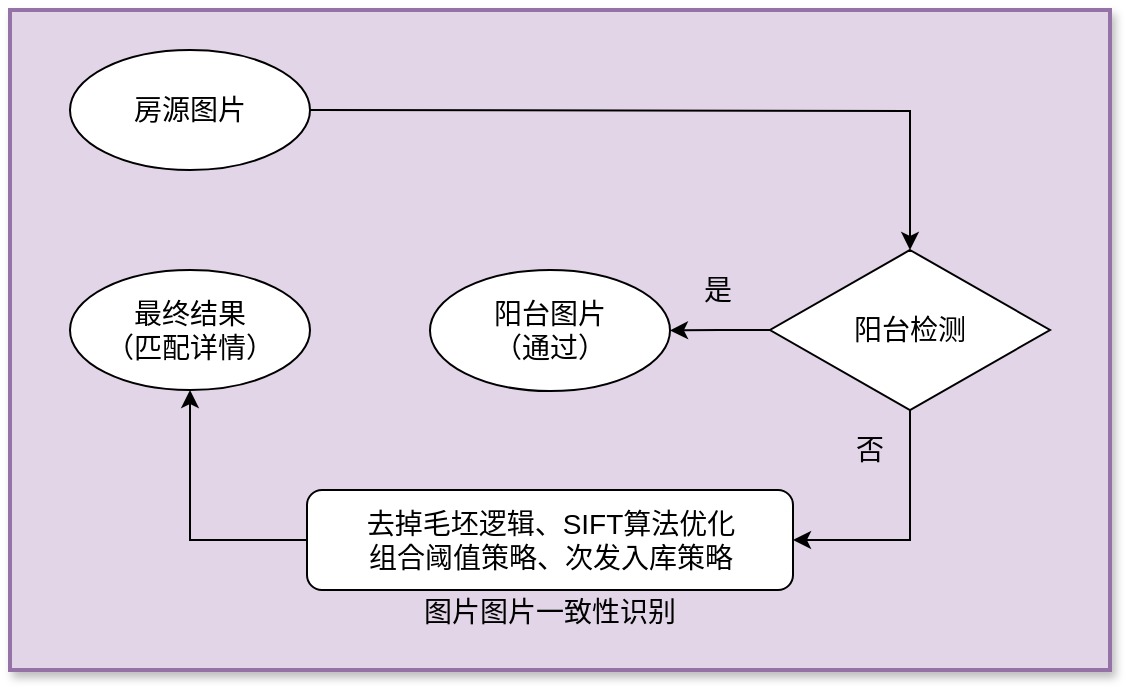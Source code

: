 <mxfile version="14.1.9" type="github">
  <diagram id="fu3fQR6_9AYIXKqkJ8H3" name="Page-1">
    <mxGraphModel dx="1298" dy="688" grid="1" gridSize="10" guides="1" tooltips="1" connect="1" arrows="1" fold="1" page="1" pageScale="1" pageWidth="827" pageHeight="1169" math="0" shadow="0">
      <root>
        <mxCell id="0" />
        <mxCell id="1" parent="0" />
        <mxCell id="__G2gf2v7yFdPr1HupjD-23" value="" style="rounded=0;whiteSpace=wrap;html=1;fillColor=#e1d5e7;strokeColor=#9673a6;strokeWidth=2;perimeterSpacing=1;shadow=1;glass=0;sketch=0;" parent="1" vertex="1">
          <mxGeometry x="60" y="30" width="550" height="330" as="geometry" />
        </mxCell>
        <mxCell id="__G2gf2v7yFdPr1HupjD-4" style="edgeStyle=orthogonalEdgeStyle;rounded=0;orthogonalLoop=1;jettySize=auto;html=1;entryX=0.5;entryY=0;entryDx=0;entryDy=0;" parent="1" edge="1" target="__G2gf2v7yFdPr1HupjD-7">
          <mxGeometry relative="1" as="geometry">
            <mxPoint x="210" y="80" as="sourcePoint" />
            <mxPoint x="350" y="140" as="targetPoint" />
          </mxGeometry>
        </mxCell>
        <mxCell id="aPT7tKO6piw7NImnfVTD-3" style="edgeStyle=orthogonalEdgeStyle;rounded=0;orthogonalLoop=1;jettySize=auto;html=1;entryX=1;entryY=0.5;entryDx=0;entryDy=0;exitX=0.5;exitY=1;exitDx=0;exitDy=0;" edge="1" parent="1" source="__G2gf2v7yFdPr1HupjD-7" target="aPT7tKO6piw7NImnfVTD-1">
          <mxGeometry relative="1" as="geometry" />
        </mxCell>
        <mxCell id="aPT7tKO6piw7NImnfVTD-6" style="edgeStyle=orthogonalEdgeStyle;rounded=0;orthogonalLoop=1;jettySize=auto;html=1;exitX=0;exitY=0.5;exitDx=0;exitDy=0;entryX=1;entryY=0.5;entryDx=0;entryDy=0;" edge="1" parent="1" source="__G2gf2v7yFdPr1HupjD-7" target="p7-NbSH5UZ0SWltuhKn1-4">
          <mxGeometry relative="1" as="geometry" />
        </mxCell>
        <mxCell id="__G2gf2v7yFdPr1HupjD-7" value="&lt;font style=&quot;font-size: 14px&quot;&gt;阳台检测&lt;/font&gt;" style="rhombus;whiteSpace=wrap;html=1;" parent="1" vertex="1">
          <mxGeometry x="440" y="150" width="140" height="80" as="geometry" />
        </mxCell>
        <mxCell id="__G2gf2v7yFdPr1HupjD-14" value="&lt;font style=&quot;font-size: 14px&quot;&gt;是&lt;/font&gt;" style="text;html=1;strokeColor=none;fillColor=none;align=center;verticalAlign=middle;whiteSpace=wrap;rounded=0;" parent="1" vertex="1">
          <mxGeometry x="394" y="160" width="40" height="20" as="geometry" />
        </mxCell>
        <mxCell id="__G2gf2v7yFdPr1HupjD-15" value="&lt;font style=&quot;font-size: 14px&quot;&gt;否&lt;/font&gt;" style="text;html=1;strokeColor=none;fillColor=none;align=center;verticalAlign=middle;whiteSpace=wrap;rounded=0;" parent="1" vertex="1">
          <mxGeometry x="470" y="240" width="40" height="20" as="geometry" />
        </mxCell>
        <mxCell id="__G2gf2v7yFdPr1HupjD-18" value="&lt;span style=&quot;font-size: 14px&quot;&gt;房源图片&lt;/span&gt;" style="ellipse;whiteSpace=wrap;html=1;" parent="1" vertex="1">
          <mxGeometry x="90" y="50" width="120" height="60" as="geometry" />
        </mxCell>
        <mxCell id="__G2gf2v7yFdPr1HupjD-21" value="&lt;font style=&quot;font-size: 14px&quot;&gt;最终结果&lt;br&gt;（匹配详情）&lt;/font&gt;" style="ellipse;whiteSpace=wrap;html=1;" parent="1" vertex="1">
          <mxGeometry x="90" y="160" width="120" height="60" as="geometry" />
        </mxCell>
        <mxCell id="p7-NbSH5UZ0SWltuhKn1-4" value="&lt;font style=&quot;font-size: 14px&quot;&gt;&lt;span&gt;阳台图片&lt;/span&gt;&lt;br&gt;&lt;span&gt;（通过）&lt;/span&gt;&lt;/font&gt;" style="ellipse;whiteSpace=wrap;html=1;" parent="1" vertex="1">
          <mxGeometry x="270" y="160" width="120" height="60.5" as="geometry" />
        </mxCell>
        <mxCell id="aPT7tKO6piw7NImnfVTD-4" style="edgeStyle=orthogonalEdgeStyle;rounded=0;orthogonalLoop=1;jettySize=auto;html=1;exitX=0;exitY=0.5;exitDx=0;exitDy=0;entryX=0.5;entryY=1;entryDx=0;entryDy=0;" edge="1" parent="1" source="aPT7tKO6piw7NImnfVTD-1" target="__G2gf2v7yFdPr1HupjD-21">
          <mxGeometry relative="1" as="geometry" />
        </mxCell>
        <mxCell id="aPT7tKO6piw7NImnfVTD-1" value="&lt;font style=&quot;font-size: 14px&quot;&gt;去掉毛坯逻辑、SIFT算法优化&lt;br&gt;组合阈值策略、次发入库策略&lt;br&gt;&lt;/font&gt;" style="rounded=1;whiteSpace=wrap;html=1;" vertex="1" parent="1">
          <mxGeometry x="208.5" y="270" width="243" height="50" as="geometry" />
        </mxCell>
        <mxCell id="aPT7tKO6piw7NImnfVTD-2" value="&lt;span style=&quot;font-family: &amp;#34;helvetica&amp;#34; ; font-size: 14px&quot;&gt;图片图片一致性识别&lt;/span&gt;" style="text;html=1;strokeColor=none;fillColor=none;align=center;verticalAlign=middle;whiteSpace=wrap;rounded=0;" vertex="1" parent="1">
          <mxGeometry x="265" y="316" width="130" height="30" as="geometry" />
        </mxCell>
      </root>
    </mxGraphModel>
  </diagram>
</mxfile>
